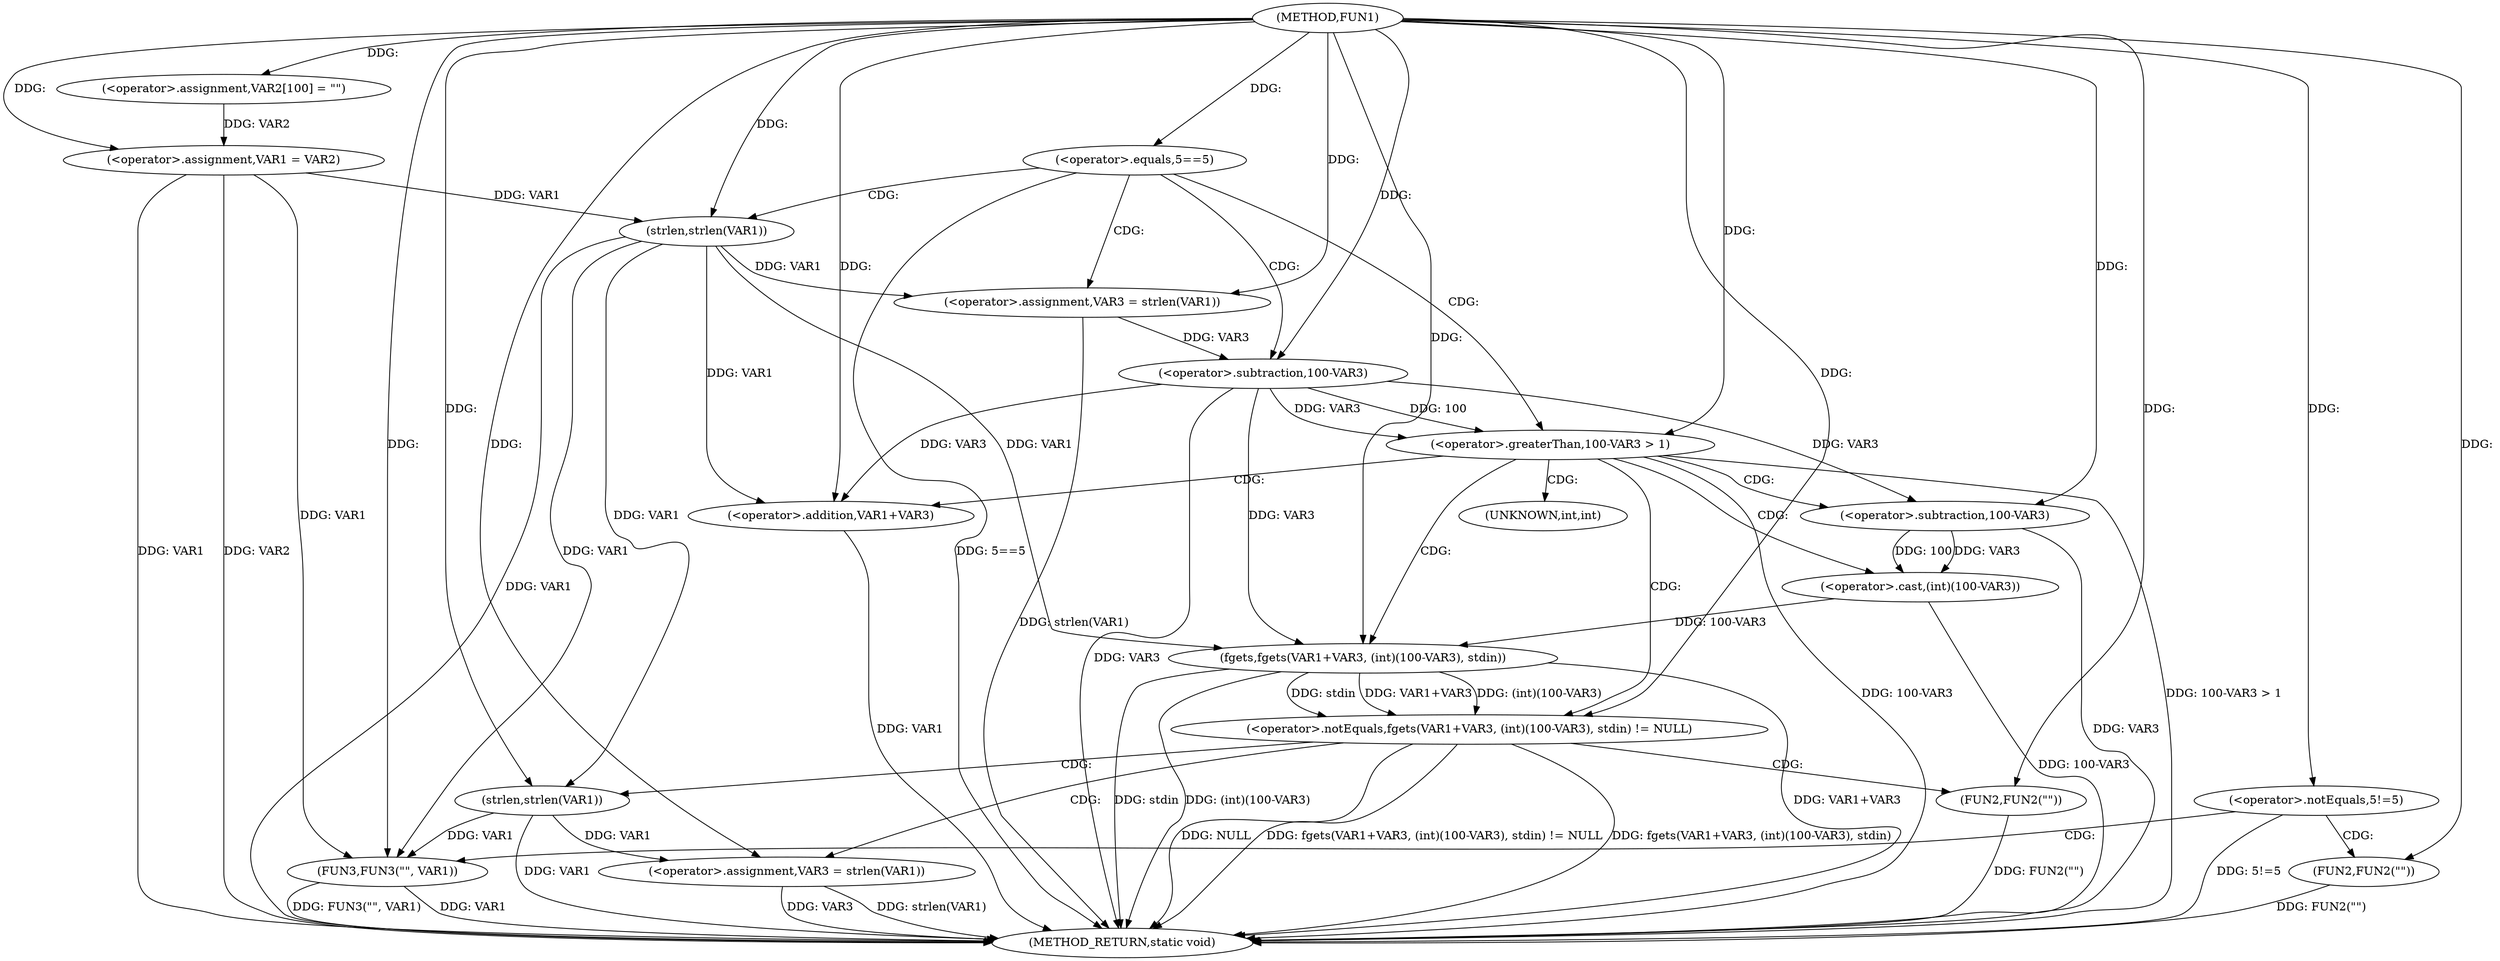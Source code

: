 digraph FUN1 {  
"1000100" [label = "(METHOD,FUN1)" ]
"1000163" [label = "(METHOD_RETURN,static void)" ]
"1000104" [label = "(<operator>.assignment,VAR2[100] = \"\")" ]
"1000107" [label = "(<operator>.assignment,VAR1 = VAR2)" ]
"1000111" [label = "(<operator>.equals,5==5)" ]
"1000117" [label = "(<operator>.assignment,VAR3 = strlen(VAR1))" ]
"1000119" [label = "(strlen,strlen(VAR1))" ]
"1000122" [label = "(<operator>.greaterThan,100-VAR3 > 1)" ]
"1000123" [label = "(<operator>.subtraction,100-VAR3)" ]
"1000129" [label = "(<operator>.notEquals,fgets(VAR1+VAR3, (int)(100-VAR3), stdin) != NULL)" ]
"1000130" [label = "(fgets,fgets(VAR1+VAR3, (int)(100-VAR3), stdin))" ]
"1000131" [label = "(<operator>.addition,VAR1+VAR3)" ]
"1000134" [label = "(<operator>.cast,(int)(100-VAR3))" ]
"1000136" [label = "(<operator>.subtraction,100-VAR3)" ]
"1000142" [label = "(<operator>.assignment,VAR3 = strlen(VAR1))" ]
"1000144" [label = "(strlen,strlen(VAR1))" ]
"1000149" [label = "(FUN2,FUN2(\"\"))" ]
"1000152" [label = "(<operator>.notEquals,5!=5)" ]
"1000156" [label = "(FUN2,FUN2(\"\"))" ]
"1000160" [label = "(FUN3,FUN3(\"\", VAR1))" ]
"1000135" [label = "(UNKNOWN,int,int)" ]
  "1000129" -> "1000163"  [ label = "DDG: fgets(VAR1+VAR3, (int)(100-VAR3), stdin)"] 
  "1000123" -> "1000163"  [ label = "DDG: VAR3"] 
  "1000107" -> "1000163"  [ label = "DDG: VAR1"] 
  "1000160" -> "1000163"  [ label = "DDG: FUN3(\"\", VAR1)"] 
  "1000149" -> "1000163"  [ label = "DDG: FUN2(\"\")"] 
  "1000119" -> "1000163"  [ label = "DDG: VAR1"] 
  "1000117" -> "1000163"  [ label = "DDG: strlen(VAR1)"] 
  "1000160" -> "1000163"  [ label = "DDG: VAR1"] 
  "1000111" -> "1000163"  [ label = "DDG: 5==5"] 
  "1000107" -> "1000163"  [ label = "DDG: VAR2"] 
  "1000130" -> "1000163"  [ label = "DDG: VAR1+VAR3"] 
  "1000122" -> "1000163"  [ label = "DDG: 100-VAR3"] 
  "1000131" -> "1000163"  [ label = "DDG: VAR1"] 
  "1000130" -> "1000163"  [ label = "DDG: stdin"] 
  "1000129" -> "1000163"  [ label = "DDG: NULL"] 
  "1000152" -> "1000163"  [ label = "DDG: 5!=5"] 
  "1000129" -> "1000163"  [ label = "DDG: fgets(VAR1+VAR3, (int)(100-VAR3), stdin) != NULL"] 
  "1000142" -> "1000163"  [ label = "DDG: strlen(VAR1)"] 
  "1000130" -> "1000163"  [ label = "DDG: (int)(100-VAR3)"] 
  "1000142" -> "1000163"  [ label = "DDG: VAR3"] 
  "1000134" -> "1000163"  [ label = "DDG: 100-VAR3"] 
  "1000122" -> "1000163"  [ label = "DDG: 100-VAR3 > 1"] 
  "1000144" -> "1000163"  [ label = "DDG: VAR1"] 
  "1000156" -> "1000163"  [ label = "DDG: FUN2(\"\")"] 
  "1000136" -> "1000163"  [ label = "DDG: VAR3"] 
  "1000100" -> "1000104"  [ label = "DDG: "] 
  "1000104" -> "1000107"  [ label = "DDG: VAR2"] 
  "1000100" -> "1000107"  [ label = "DDG: "] 
  "1000100" -> "1000111"  [ label = "DDG: "] 
  "1000119" -> "1000117"  [ label = "DDG: VAR1"] 
  "1000100" -> "1000117"  [ label = "DDG: "] 
  "1000107" -> "1000119"  [ label = "DDG: VAR1"] 
  "1000100" -> "1000119"  [ label = "DDG: "] 
  "1000123" -> "1000122"  [ label = "DDG: 100"] 
  "1000123" -> "1000122"  [ label = "DDG: VAR3"] 
  "1000100" -> "1000123"  [ label = "DDG: "] 
  "1000117" -> "1000123"  [ label = "DDG: VAR3"] 
  "1000100" -> "1000122"  [ label = "DDG: "] 
  "1000130" -> "1000129"  [ label = "DDG: VAR1+VAR3"] 
  "1000130" -> "1000129"  [ label = "DDG: (int)(100-VAR3)"] 
  "1000130" -> "1000129"  [ label = "DDG: stdin"] 
  "1000119" -> "1000130"  [ label = "DDG: VAR1"] 
  "1000100" -> "1000130"  [ label = "DDG: "] 
  "1000123" -> "1000130"  [ label = "DDG: VAR3"] 
  "1000119" -> "1000131"  [ label = "DDG: VAR1"] 
  "1000100" -> "1000131"  [ label = "DDG: "] 
  "1000123" -> "1000131"  [ label = "DDG: VAR3"] 
  "1000134" -> "1000130"  [ label = "DDG: 100-VAR3"] 
  "1000136" -> "1000134"  [ label = "DDG: 100"] 
  "1000136" -> "1000134"  [ label = "DDG: VAR3"] 
  "1000100" -> "1000136"  [ label = "DDG: "] 
  "1000123" -> "1000136"  [ label = "DDG: VAR3"] 
  "1000100" -> "1000129"  [ label = "DDG: "] 
  "1000144" -> "1000142"  [ label = "DDG: VAR1"] 
  "1000100" -> "1000142"  [ label = "DDG: "] 
  "1000100" -> "1000144"  [ label = "DDG: "] 
  "1000119" -> "1000144"  [ label = "DDG: VAR1"] 
  "1000100" -> "1000149"  [ label = "DDG: "] 
  "1000100" -> "1000152"  [ label = "DDG: "] 
  "1000100" -> "1000156"  [ label = "DDG: "] 
  "1000100" -> "1000160"  [ label = "DDG: "] 
  "1000107" -> "1000160"  [ label = "DDG: VAR1"] 
  "1000119" -> "1000160"  [ label = "DDG: VAR1"] 
  "1000144" -> "1000160"  [ label = "DDG: VAR1"] 
  "1000111" -> "1000117"  [ label = "CDG: "] 
  "1000111" -> "1000123"  [ label = "CDG: "] 
  "1000111" -> "1000119"  [ label = "CDG: "] 
  "1000111" -> "1000122"  [ label = "CDG: "] 
  "1000122" -> "1000131"  [ label = "CDG: "] 
  "1000122" -> "1000129"  [ label = "CDG: "] 
  "1000122" -> "1000130"  [ label = "CDG: "] 
  "1000122" -> "1000135"  [ label = "CDG: "] 
  "1000122" -> "1000136"  [ label = "CDG: "] 
  "1000122" -> "1000134"  [ label = "CDG: "] 
  "1000129" -> "1000142"  [ label = "CDG: "] 
  "1000129" -> "1000144"  [ label = "CDG: "] 
  "1000129" -> "1000149"  [ label = "CDG: "] 
  "1000152" -> "1000156"  [ label = "CDG: "] 
  "1000152" -> "1000160"  [ label = "CDG: "] 
}
